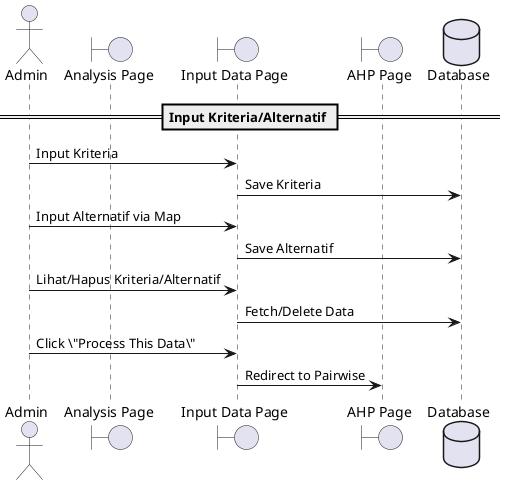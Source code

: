 @startuml
actor Admin

boundary "Analysis Page" as AnalysisPage
boundary "Input Data Page" as InputPage
boundary "AHP Page" as AHPPage
database Database as Database

== Input Kriteria/Alternatif ==
Admin -> InputPage : Input Kriteria
InputPage -> Database : Save Kriteria
Admin -> InputPage : Input Alternatif via Map
InputPage -> Database : Save Alternatif
Admin -> InputPage : Lihat/Hapus Kriteria/Alternatif
InputPage -> Database : Fetch/Delete Data
Admin -> InputPage : Click \"Process This Data\"
InputPage -> AHPPage : Redirect to Pairwise
@enduml
